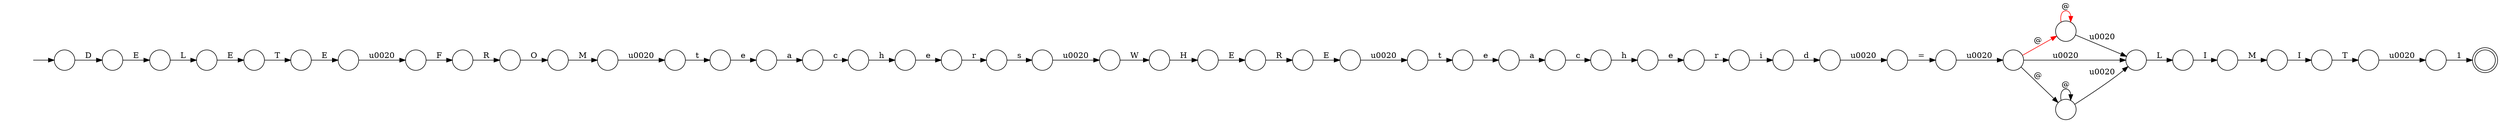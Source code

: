digraph Automaton {
  rankdir = LR;
  0 [shape=circle,label=""];
  0 -> 19 [label="r"]
  1 [shape=circle,label=""];
  1 -> 9 [label="a"]
  2 [shape=circle,label=""];
  2 -> 20 [label="W"]
  3 [shape=circle,label=""];
  3 -> 47 [label="\u0020"]
  4 [shape=circle,label=""];
  4 -> 11 [label="R"]
  5 [shape=circle,label=""];
  5 -> 23 [label="\u0020"]
  6 [shape=circle,label=""];
  6 -> 1 [label="e"]
  7 [shape=circle,label=""];
  7 -> 40 [label="M"]
  8 [shape=circle,label=""];
  8 -> 8 [label="@",color=red]
  8 -> 12 [label="\u0020"]
  9 [shape=circle,label=""];
  9 -> 35 [label="c"]
  10 [shape=doublecircle,label=""];
  11 [shape=circle,label=""];
  11 -> 5 [label="E"]
  12 [shape=circle,label=""];
  12 -> 31 [label="L"]
  13 [shape=circle,label=""];
  13 -> 4 [label="E"]
  14 [shape=circle,label=""];
  14 -> 27 [label="c"]
  15 [shape=circle,label=""];
  15 -> 18 [label="d"]
  16 [shape=circle,label=""];
  16 -> 2 [label="\u0020"]
  17 [shape=circle,label=""];
  17 -> 15 [label="i"]
  18 [shape=circle,label=""];
  18 -> 29 [label="\u0020"]
  19 [shape=circle,label=""];
  19 -> 16 [label="s"]
  20 [shape=circle,label=""];
  20 -> 13 [label="H"]
  21 [shape=circle,label=""];
  21 -> 24 [label="e"]
  22 [shape=circle,label=""];
  22 -> 26 [label="O"]
  23 [shape=circle,label=""];
  23 -> 42 [label="t"]
  24 [shape=circle,label=""];
  24 -> 17 [label="r"]
  25 [shape=circle,label=""];
  25 -> 32 [label="T"]
  26 [shape=circle,label=""];
  26 -> 3 [label="M"]
  27 [shape=circle,label=""];
  27 -> 21 [label="h"]
  28 [shape=circle,label=""];
  28 -> 48 [label="T"]
  29 [shape=circle,label=""];
  29 -> 41 [label="="]
  30 [shape=circle,label=""];
  30 -> 28 [label="E"]
  31 [shape=circle,label=""];
  31 -> 7 [label="I"]
  32 [shape=circle,label=""];
  32 -> 33 [label="\u0020"]
  33 [shape=circle,label=""];
  33 -> 10 [label="1"]
  34 [shape=circle,label=""];
  34 -> 30 [label="L"]
  35 [shape=circle,label=""];
  35 -> 39 [label="h"]
  36 [shape=circle,label=""];
  initial [shape=plaintext,label=""];
  initial -> 36
  36 -> 37 [label="D"]
  37 [shape=circle,label=""];
  37 -> 34 [label="E"]
  38 [shape=circle,label=""];
  38 -> 38 [label="@"]
  38 -> 12 [label="\u0020"]
  39 [shape=circle,label=""];
  39 -> 0 [label="e"]
  40 [shape=circle,label=""];
  40 -> 25 [label="I"]
  41 [shape=circle,label=""];
  41 -> 43 [label="\u0020"]
  42 [shape=circle,label=""];
  42 -> 45 [label="e"]
  43 [shape=circle,label=""];
  43 -> 8 [label="@",color=red]
  43 -> 38 [label="@"]
  43 -> 12 [label="\u0020"]
  44 [shape=circle,label=""];
  44 -> 46 [label="\u0020"]
  45 [shape=circle,label=""];
  45 -> 14 [label="a"]
  46 [shape=circle,label=""];
  46 -> 49 [label="F"]
  47 [shape=circle,label=""];
  47 -> 6 [label="t"]
  48 [shape=circle,label=""];
  48 -> 44 [label="E"]
  49 [shape=circle,label=""];
  49 -> 22 [label="R"]
}
